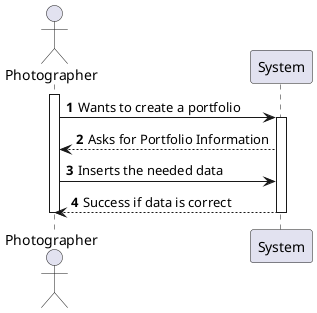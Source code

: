 @startuml
'https://plantuml.com/sequence-diagram

autonumber

actor Photographer
participant System

activate Photographer
Photographer -> System: Wants to create a portfolio
activate System
System --> Photographer: Asks for Portfolio Information
Photographer -> System : Inserts the needed data
System --> Photographer : Success if data is correct
deactivate System
deactivate Photographer
@enduml